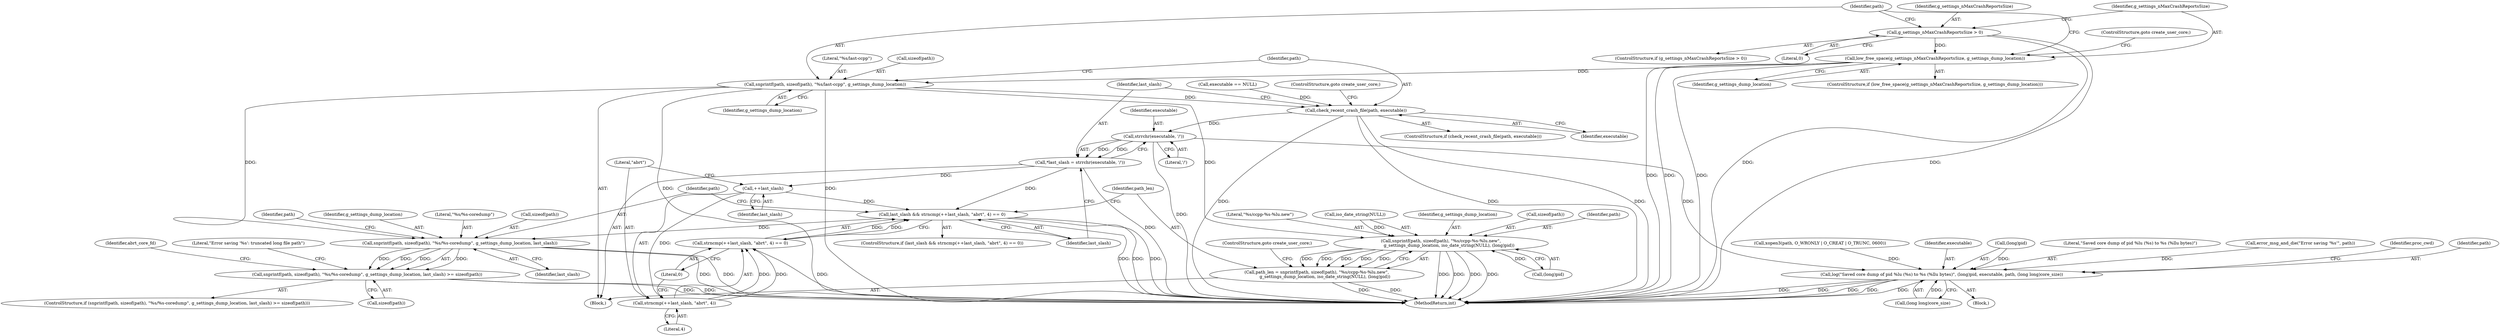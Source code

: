 digraph "0_abrt_8939398b82006ba1fec4ed491339fc075f43fc7c_1@API" {
"1000536" [label="(Call,low_free_space(g_settings_nMaxCrashReportsSize, g_settings_dump_location))"];
"1000531" [label="(Call,g_settings_nMaxCrashReportsSize > 0)"];
"1000540" [label="(Call,snprintf(path, sizeof(path), \"%s/last-ccpp\", g_settings_dump_location))"];
"1000547" [label="(Call,check_recent_crash_file(path, executable))"];
"1000555" [label="(Call,strrchr(executable, '/'))"];
"1000553" [label="(Call,*last_slash = strrchr(executable, '/'))"];
"1000559" [label="(Call,last_slash && strncmp(++last_slash, \"abrt\", 4) == 0)"];
"1000571" [label="(Call,snprintf(path, sizeof(path), \"%s/%s-coredump\", g_settings_dump_location, last_slash))"];
"1000570" [label="(Call,snprintf(path, sizeof(path), \"%s/%s-coredump\", g_settings_dump_location, last_slash) >= sizeof(path))"];
"1000563" [label="(Call,++last_slash)"];
"1000562" [label="(Call,strncmp(++last_slash, \"abrt\", 4))"];
"1000561" [label="(Call,strncmp(++last_slash, \"abrt\", 4) == 0)"];
"1000616" [label="(Call,log(\"Saved core dump of pid %lu (%s) to %s (%llu bytes)\", (long)pid, executable, path, (long long)core_size))"];
"1000637" [label="(Call,snprintf(path, sizeof(path), \"%s/ccpp-%s-%lu.new\",\n            g_settings_dump_location, iso_date_string(NULL), (long)pid))"];
"1000635" [label="(Call,path_len = snprintf(path, sizeof(path), \"%s/ccpp-%s-%lu.new\",\n            g_settings_dump_location, iso_date_string(NULL), (long)pid))"];
"1000618" [label="(Call,(long)pid)"];
"1000540" [label="(Call,snprintf(path, sizeof(path), \"%s/last-ccpp\", g_settings_dump_location))"];
"1000542" [label="(Call,sizeof(path))"];
"1000577" [label="(Identifier,last_slash)"];
"1000572" [label="(Identifier,path)"];
"1000576" [label="(Identifier,g_settings_dump_location)"];
"1000639" [label="(Call,sizeof(path))"];
"1000553" [label="(Call,*last_slash = strrchr(executable, '/'))"];
"1000533" [label="(Literal,0)"];
"1000563" [label="(Call,++last_slash)"];
"1000636" [label="(Identifier,path_len)"];
"1000561" [label="(Call,strncmp(++last_slash, \"abrt\", 4) == 0)"];
"1000568" [label="(Block,)"];
"1000616" [label="(Call,log(\"Saved core dump of pid %lu (%s) to %s (%llu bytes)\", (long)pid, executable, path, (long long)core_size))"];
"1000530" [label="(ControlStructure,if (g_settings_nMaxCrashReportsSize > 0))"];
"1000559" [label="(Call,last_slash && strncmp(++last_slash, \"abrt\", 4) == 0)"];
"1000545" [label="(Identifier,g_settings_dump_location)"];
"1000581" [label="(Literal,\"Error saving '%s': truncated long file path\")"];
"1000566" [label="(Literal,4)"];
"1000645" [label="(Call,(long)pid)"];
"1000635" [label="(Call,path_len = snprintf(path, sizeof(path), \"%s/ccpp-%s-%lu.new\",\n            g_settings_dump_location, iso_date_string(NULL), (long)pid))"];
"1000638" [label="(Identifier,path)"];
"1000544" [label="(Literal,\"%s/last-ccpp\")"];
"1000548" [label="(Identifier,path)"];
"1000556" [label="(Identifier,executable)"];
"1000570" [label="(Call,snprintf(path, sizeof(path), \"%s/%s-coredump\", g_settings_dump_location, last_slash) >= sizeof(path))"];
"1000578" [label="(Call,sizeof(path))"];
"1000541" [label="(Identifier,path)"];
"1000531" [label="(Call,g_settings_nMaxCrashReportsSize > 0)"];
"1000564" [label="(Identifier,last_slash)"];
"1000562" [label="(Call,strncmp(++last_slash, \"abrt\", 4))"];
"1000579" [label="(Identifier,path)"];
"1000571" [label="(Call,snprintf(path, sizeof(path), \"%s/%s-coredump\", g_settings_dump_location, last_slash))"];
"1000575" [label="(Literal,\"%s/%s-coredump\")"];
"1000573" [label="(Call,sizeof(path))"];
"1000617" [label="(Literal,\"Saved core dump of pid %lu (%s) to %s (%llu bytes)\")"];
"1000558" [label="(ControlStructure,if (last_slash && strncmp(++last_slash, \"abrt\", 4) == 0))"];
"1000554" [label="(Identifier,last_slash)"];
"1000532" [label="(Identifier,g_settings_nMaxCrashReportsSize)"];
"1000537" [label="(Identifier,g_settings_nMaxCrashReportsSize)"];
"1000613" [label="(Call,error_msg_and_die(\"Error saving '%s'\", path))"];
"1000536" [label="(Call,low_free_space(g_settings_nMaxCrashReportsSize, g_settings_dump_location))"];
"1000557" [label="(Literal,'/')"];
"1000628" [label="(Identifier,proc_cwd)"];
"1000555" [label="(Call,strrchr(executable, '/'))"];
"1000641" [label="(Literal,\"%s/ccpp-%s-%lu.new\")"];
"1000560" [label="(Identifier,last_slash)"];
"1000649" [label="(ControlStructure,goto create_user_core;)"];
"1000538" [label="(Identifier,g_settings_dump_location)"];
"1000549" [label="(Identifier,executable)"];
"1000622" [label="(Identifier,path)"];
"1000643" [label="(Call,iso_date_string(NULL))"];
"1000623" [label="(Call,(long long)core_size)"];
"1000546" [label="(ControlStructure,if (check_recent_crash_file(path, executable)))"];
"1000152" [label="(Block,)"];
"1000586" [label="(Call,xopen3(path, O_WRONLY | O_CREAT | O_TRUNC, 0600))"];
"1000535" [label="(ControlStructure,if (low_free_space(g_settings_nMaxCrashReportsSize, g_settings_dump_location)))"];
"1000567" [label="(Literal,0)"];
"1000474" [label="(Call,executable == NULL)"];
"1000547" [label="(Call,check_recent_crash_file(path, executable))"];
"1000569" [label="(ControlStructure,if (snprintf(path, sizeof(path), \"%s/%s-coredump\", g_settings_dump_location, last_slash) >= sizeof(path)))"];
"1000565" [label="(Literal,\"abrt\")"];
"1000642" [label="(Identifier,g_settings_dump_location)"];
"1001237" [label="(MethodReturn,int)"];
"1000539" [label="(ControlStructure,goto create_user_core;)"];
"1000585" [label="(Identifier,abrt_core_fd)"];
"1000621" [label="(Identifier,executable)"];
"1000637" [label="(Call,snprintf(path, sizeof(path), \"%s/ccpp-%s-%lu.new\",\n            g_settings_dump_location, iso_date_string(NULL), (long)pid))"];
"1000551" [label="(ControlStructure,goto create_user_core;)"];
"1000536" -> "1000535"  [label="AST: "];
"1000536" -> "1000538"  [label="CFG: "];
"1000537" -> "1000536"  [label="AST: "];
"1000538" -> "1000536"  [label="AST: "];
"1000539" -> "1000536"  [label="CFG: "];
"1000541" -> "1000536"  [label="CFG: "];
"1000536" -> "1001237"  [label="DDG: "];
"1000536" -> "1001237"  [label="DDG: "];
"1000536" -> "1001237"  [label="DDG: "];
"1000531" -> "1000536"  [label="DDG: "];
"1000536" -> "1000540"  [label="DDG: "];
"1000531" -> "1000530"  [label="AST: "];
"1000531" -> "1000533"  [label="CFG: "];
"1000532" -> "1000531"  [label="AST: "];
"1000533" -> "1000531"  [label="AST: "];
"1000537" -> "1000531"  [label="CFG: "];
"1000541" -> "1000531"  [label="CFG: "];
"1000531" -> "1001237"  [label="DDG: "];
"1000531" -> "1001237"  [label="DDG: "];
"1000540" -> "1000152"  [label="AST: "];
"1000540" -> "1000545"  [label="CFG: "];
"1000541" -> "1000540"  [label="AST: "];
"1000542" -> "1000540"  [label="AST: "];
"1000544" -> "1000540"  [label="AST: "];
"1000545" -> "1000540"  [label="AST: "];
"1000548" -> "1000540"  [label="CFG: "];
"1000540" -> "1001237"  [label="DDG: "];
"1000540" -> "1001237"  [label="DDG: "];
"1000540" -> "1000547"  [label="DDG: "];
"1000540" -> "1000571"  [label="DDG: "];
"1000540" -> "1000637"  [label="DDG: "];
"1000547" -> "1000546"  [label="AST: "];
"1000547" -> "1000549"  [label="CFG: "];
"1000548" -> "1000547"  [label="AST: "];
"1000549" -> "1000547"  [label="AST: "];
"1000551" -> "1000547"  [label="CFG: "];
"1000554" -> "1000547"  [label="CFG: "];
"1000547" -> "1001237"  [label="DDG: "];
"1000547" -> "1001237"  [label="DDG: "];
"1000547" -> "1001237"  [label="DDG: "];
"1000474" -> "1000547"  [label="DDG: "];
"1000547" -> "1000555"  [label="DDG: "];
"1000555" -> "1000553"  [label="AST: "];
"1000555" -> "1000557"  [label="CFG: "];
"1000556" -> "1000555"  [label="AST: "];
"1000557" -> "1000555"  [label="AST: "];
"1000553" -> "1000555"  [label="CFG: "];
"1000555" -> "1001237"  [label="DDG: "];
"1000555" -> "1000553"  [label="DDG: "];
"1000555" -> "1000553"  [label="DDG: "];
"1000555" -> "1000616"  [label="DDG: "];
"1000553" -> "1000152"  [label="AST: "];
"1000554" -> "1000553"  [label="AST: "];
"1000560" -> "1000553"  [label="CFG: "];
"1000553" -> "1001237"  [label="DDG: "];
"1000553" -> "1000559"  [label="DDG: "];
"1000553" -> "1000563"  [label="DDG: "];
"1000559" -> "1000558"  [label="AST: "];
"1000559" -> "1000560"  [label="CFG: "];
"1000559" -> "1000561"  [label="CFG: "];
"1000560" -> "1000559"  [label="AST: "];
"1000561" -> "1000559"  [label="AST: "];
"1000572" -> "1000559"  [label="CFG: "];
"1000636" -> "1000559"  [label="CFG: "];
"1000559" -> "1001237"  [label="DDG: "];
"1000559" -> "1001237"  [label="DDG: "];
"1000559" -> "1001237"  [label="DDG: "];
"1000563" -> "1000559"  [label="DDG: "];
"1000561" -> "1000559"  [label="DDG: "];
"1000561" -> "1000559"  [label="DDG: "];
"1000559" -> "1000571"  [label="DDG: "];
"1000571" -> "1000570"  [label="AST: "];
"1000571" -> "1000577"  [label="CFG: "];
"1000572" -> "1000571"  [label="AST: "];
"1000573" -> "1000571"  [label="AST: "];
"1000575" -> "1000571"  [label="AST: "];
"1000576" -> "1000571"  [label="AST: "];
"1000577" -> "1000571"  [label="AST: "];
"1000579" -> "1000571"  [label="CFG: "];
"1000571" -> "1001237"  [label="DDG: "];
"1000571" -> "1001237"  [label="DDG: "];
"1000571" -> "1000570"  [label="DDG: "];
"1000571" -> "1000570"  [label="DDG: "];
"1000571" -> "1000570"  [label="DDG: "];
"1000571" -> "1000570"  [label="DDG: "];
"1000570" -> "1000569"  [label="AST: "];
"1000570" -> "1000578"  [label="CFG: "];
"1000578" -> "1000570"  [label="AST: "];
"1000581" -> "1000570"  [label="CFG: "];
"1000585" -> "1000570"  [label="CFG: "];
"1000570" -> "1001237"  [label="DDG: "];
"1000570" -> "1001237"  [label="DDG: "];
"1000563" -> "1000562"  [label="AST: "];
"1000563" -> "1000564"  [label="CFG: "];
"1000564" -> "1000563"  [label="AST: "];
"1000565" -> "1000563"  [label="CFG: "];
"1000563" -> "1000562"  [label="DDG: "];
"1000562" -> "1000561"  [label="AST: "];
"1000562" -> "1000566"  [label="CFG: "];
"1000565" -> "1000562"  [label="AST: "];
"1000566" -> "1000562"  [label="AST: "];
"1000567" -> "1000562"  [label="CFG: "];
"1000562" -> "1000561"  [label="DDG: "];
"1000562" -> "1000561"  [label="DDG: "];
"1000561" -> "1000567"  [label="CFG: "];
"1000567" -> "1000561"  [label="AST: "];
"1000561" -> "1001237"  [label="DDG: "];
"1000616" -> "1000568"  [label="AST: "];
"1000616" -> "1000623"  [label="CFG: "];
"1000617" -> "1000616"  [label="AST: "];
"1000618" -> "1000616"  [label="AST: "];
"1000621" -> "1000616"  [label="AST: "];
"1000622" -> "1000616"  [label="AST: "];
"1000623" -> "1000616"  [label="AST: "];
"1000628" -> "1000616"  [label="CFG: "];
"1000616" -> "1001237"  [label="DDG: "];
"1000616" -> "1001237"  [label="DDG: "];
"1000616" -> "1001237"  [label="DDG: "];
"1000616" -> "1001237"  [label="DDG: "];
"1000616" -> "1001237"  [label="DDG: "];
"1000618" -> "1000616"  [label="DDG: "];
"1000586" -> "1000616"  [label="DDG: "];
"1000613" -> "1000616"  [label="DDG: "];
"1000623" -> "1000616"  [label="DDG: "];
"1000637" -> "1000635"  [label="AST: "];
"1000637" -> "1000645"  [label="CFG: "];
"1000638" -> "1000637"  [label="AST: "];
"1000639" -> "1000637"  [label="AST: "];
"1000641" -> "1000637"  [label="AST: "];
"1000642" -> "1000637"  [label="AST: "];
"1000643" -> "1000637"  [label="AST: "];
"1000645" -> "1000637"  [label="AST: "];
"1000635" -> "1000637"  [label="CFG: "];
"1000637" -> "1001237"  [label="DDG: "];
"1000637" -> "1001237"  [label="DDG: "];
"1000637" -> "1001237"  [label="DDG: "];
"1000637" -> "1001237"  [label="DDG: "];
"1000637" -> "1000635"  [label="DDG: "];
"1000637" -> "1000635"  [label="DDG: "];
"1000637" -> "1000635"  [label="DDG: "];
"1000637" -> "1000635"  [label="DDG: "];
"1000637" -> "1000635"  [label="DDG: "];
"1000643" -> "1000637"  [label="DDG: "];
"1000645" -> "1000637"  [label="DDG: "];
"1000635" -> "1000152"  [label="AST: "];
"1000636" -> "1000635"  [label="AST: "];
"1000649" -> "1000635"  [label="CFG: "];
"1000635" -> "1001237"  [label="DDG: "];
"1000635" -> "1001237"  [label="DDG: "];
}

